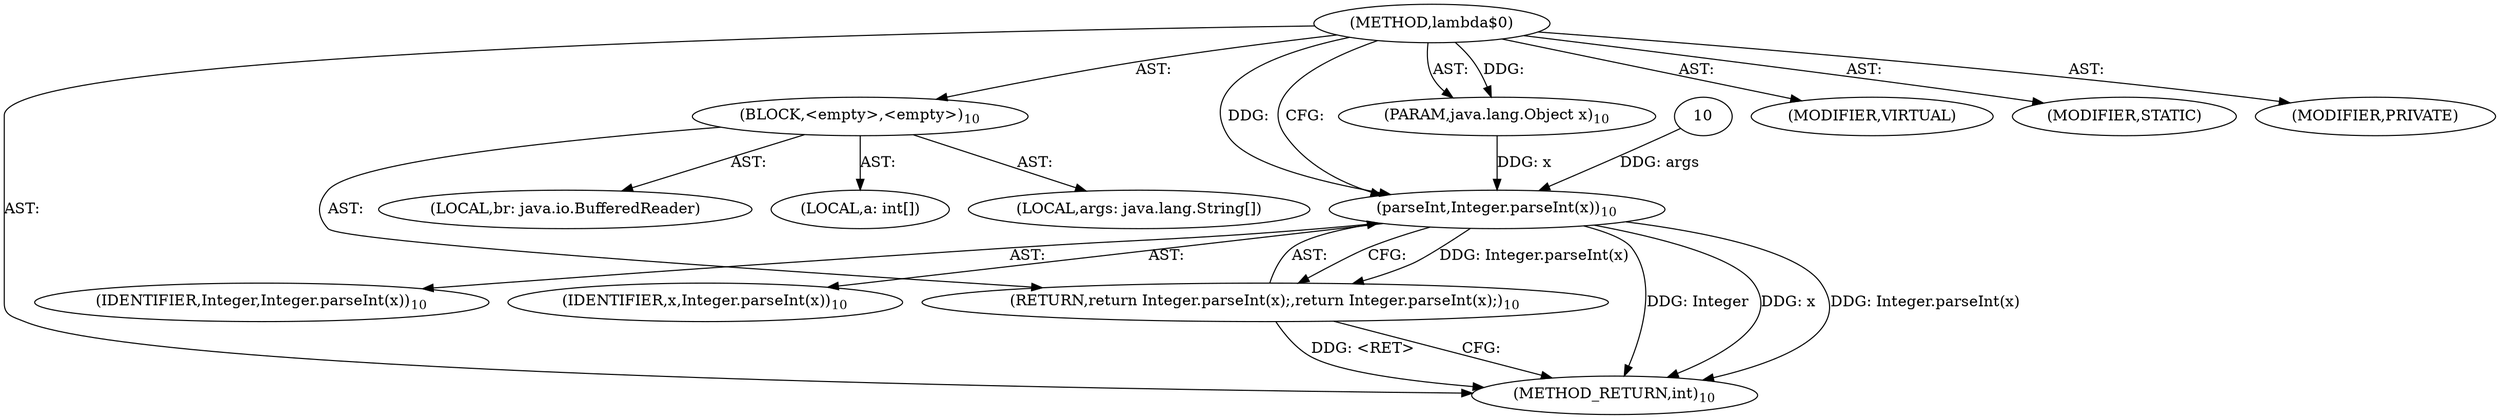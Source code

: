 digraph "lambda$0" {  
"212" [label = <(METHOD,lambda$0)> ]
"213" [label = <(PARAM,java.lang.Object x)<SUB>10</SUB>> ]
"214" [label = <(BLOCK,&lt;empty&gt;,&lt;empty&gt;)<SUB>10</SUB>> ]
"215" [label = <(LOCAL,br: java.io.BufferedReader)> ]
"216" [label = <(LOCAL,a: int[])> ]
"217" [label = <(LOCAL,args: java.lang.String[])> ]
"218" [label = <(RETURN,return Integer.parseInt(x);,return Integer.parseInt(x);)<SUB>10</SUB>> ]
"219" [label = <(parseInt,Integer.parseInt(x))<SUB>10</SUB>> ]
"220" [label = <(IDENTIFIER,Integer,Integer.parseInt(x))<SUB>10</SUB>> ]
"221" [label = <(IDENTIFIER,x,Integer.parseInt(x))<SUB>10</SUB>> ]
"222" [label = <(METHOD_RETURN,int)<SUB>10</SUB>> ]
"223" [label = <(MODIFIER,VIRTUAL)> ]
"224" [label = <(MODIFIER,STATIC)> ]
"225" [label = <(MODIFIER,PRIVATE)> ]
  "212" -> "213"  [ label = "AST: "] 
  "212" -> "214"  [ label = "AST: "] 
  "212" -> "222"  [ label = "AST: "] 
  "212" -> "223"  [ label = "AST: "] 
  "212" -> "224"  [ label = "AST: "] 
  "212" -> "225"  [ label = "AST: "] 
  "214" -> "215"  [ label = "AST: "] 
  "214" -> "216"  [ label = "AST: "] 
  "214" -> "217"  [ label = "AST: "] 
  "214" -> "218"  [ label = "AST: "] 
  "218" -> "219"  [ label = "AST: "] 
  "219" -> "220"  [ label = "AST: "] 
  "219" -> "221"  [ label = "AST: "] 
  "218" -> "222"  [ label = "CFG: "] 
  "219" -> "218"  [ label = "CFG: "] 
  "212" -> "219"  [ label = "CFG: "] 
  "218" -> "222"  [ label = "DDG: &lt;RET&gt;"] 
  "219" -> "222"  [ label = "DDG: Integer"] 
  "219" -> "222"  [ label = "DDG: x"] 
  "219" -> "222"  [ label = "DDG: Integer.parseInt(x)"] 
  "212" -> "213"  [ label = "DDG: "] 
  "219" -> "218"  [ label = "DDG: Integer.parseInt(x)"] 
  "10" -> "219"  [ label = "DDG: args"] 
  "212" -> "219"  [ label = "DDG: "] 
  "213" -> "219"  [ label = "DDG: x"] 
}
